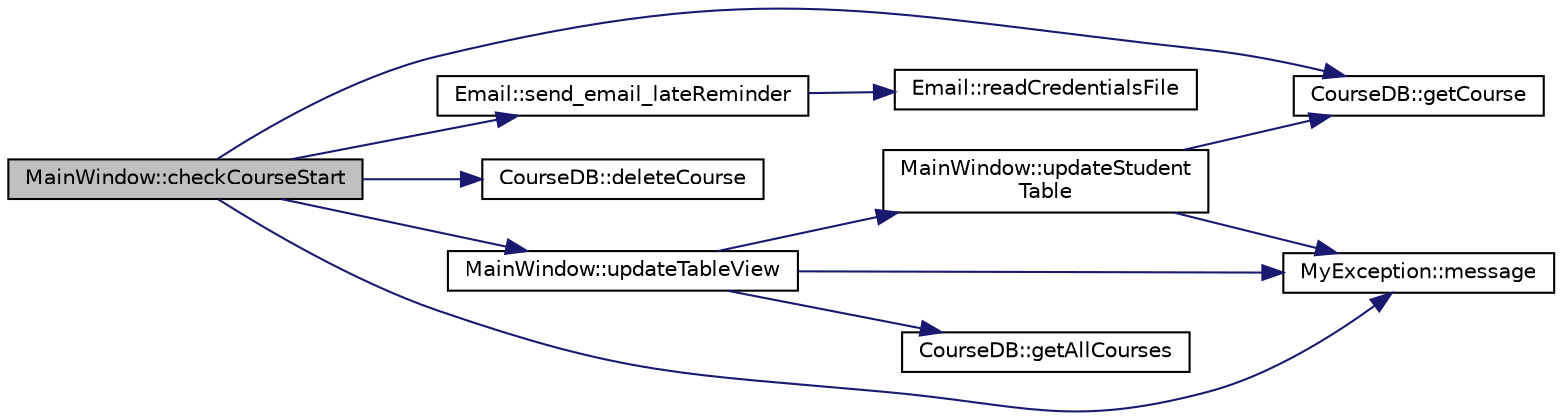 digraph "MainWindow::checkCourseStart"
{
  edge [fontname="Helvetica",fontsize="10",labelfontname="Helvetica",labelfontsize="10"];
  node [fontname="Helvetica",fontsize="10",shape=record];
  rankdir="LR";
  Node1 [label="MainWindow::checkCourseStart",height=0.2,width=0.4,color="black", fillcolor="grey75", style="filled", fontcolor="black"];
  Node1 -> Node2 [color="midnightblue",fontsize="10",style="solid"];
  Node2 [label="CourseDB::getCourse",height=0.2,width=0.4,color="black", fillcolor="white", style="filled",URL="$class_course_d_b.html#afc10757467c711b2782bd1c1cb23b0fc",tooltip="Access to courses in the database and extraction of relevant student lists and related data..."];
  Node1 -> Node3 [color="midnightblue",fontsize="10",style="solid"];
  Node3 [label="Email::send_email_lateReminder",height=0.2,width=0.4,color="black", fillcolor="white", style="filled",URL="$class_email.html#a3522905a60977cac1c8d99d4c911f3ee",tooltip="send_email_lateReminder for a class Email which sends an email reminder to a recipient who is late fo..."];
  Node3 -> Node4 [color="midnightblue",fontsize="10",style="solid"];
  Node4 [label="Email::readCredentialsFile",height=0.2,width=0.4,color="black", fillcolor="white", style="filled",URL="$class_email.html#af94727858b272dfb14a9f1224a8f2da1",tooltip="read a file named \"credentials.txt\" to obtain an API key used for authentication in an email system ..."];
  Node1 -> Node5 [color="midnightblue",fontsize="10",style="solid"];
  Node5 [label="CourseDB::deleteCourse",height=0.2,width=0.4,color="black", fillcolor="white", style="filled",URL="$class_course_d_b.html#a31f81ae3094414ea8f14dcceec6532ae",tooltip="Delete a course name from the database. "];
  Node1 -> Node6 [color="midnightblue",fontsize="10",style="solid"];
  Node6 [label="MyException::message",height=0.2,width=0.4,color="black", fillcolor="white", style="filled",URL="$class_my_exception.html#a7371232a66d68dcd8c8c6363b434c0db"];
  Node1 -> Node7 [color="midnightblue",fontsize="10",style="solid"];
  Node7 [label="MainWindow::updateTableView",height=0.2,width=0.4,color="black", fillcolor="white", style="filled",URL="$class_main_window.html#a31ebff8b2a54cfd5f634c82253f3ffdd",tooltip="update course table "];
  Node7 -> Node8 [color="midnightblue",fontsize="10",style="solid"];
  Node8 [label="CourseDB::getAllCourses",height=0.2,width=0.4,color="black", fillcolor="white", style="filled",URL="$class_course_d_b.html#ada1e9df01308d68dacc6a95730517a01",tooltip="Retrieves all courses from the database and returns them as QList<Course>. "];
  Node7 -> Node6 [color="midnightblue",fontsize="10",style="solid"];
  Node7 -> Node9 [color="midnightblue",fontsize="10",style="solid"];
  Node9 [label="MainWindow::updateStudent\lTable",height=0.2,width=0.4,color="black", fillcolor="white", style="filled",URL="$class_main_window.html#ae72f434e60eb56c5ba1f18c1a0edd2ba",tooltip="update student table with upcoming course "];
  Node9 -> Node2 [color="midnightblue",fontsize="10",style="solid"];
  Node9 -> Node6 [color="midnightblue",fontsize="10",style="solid"];
}
